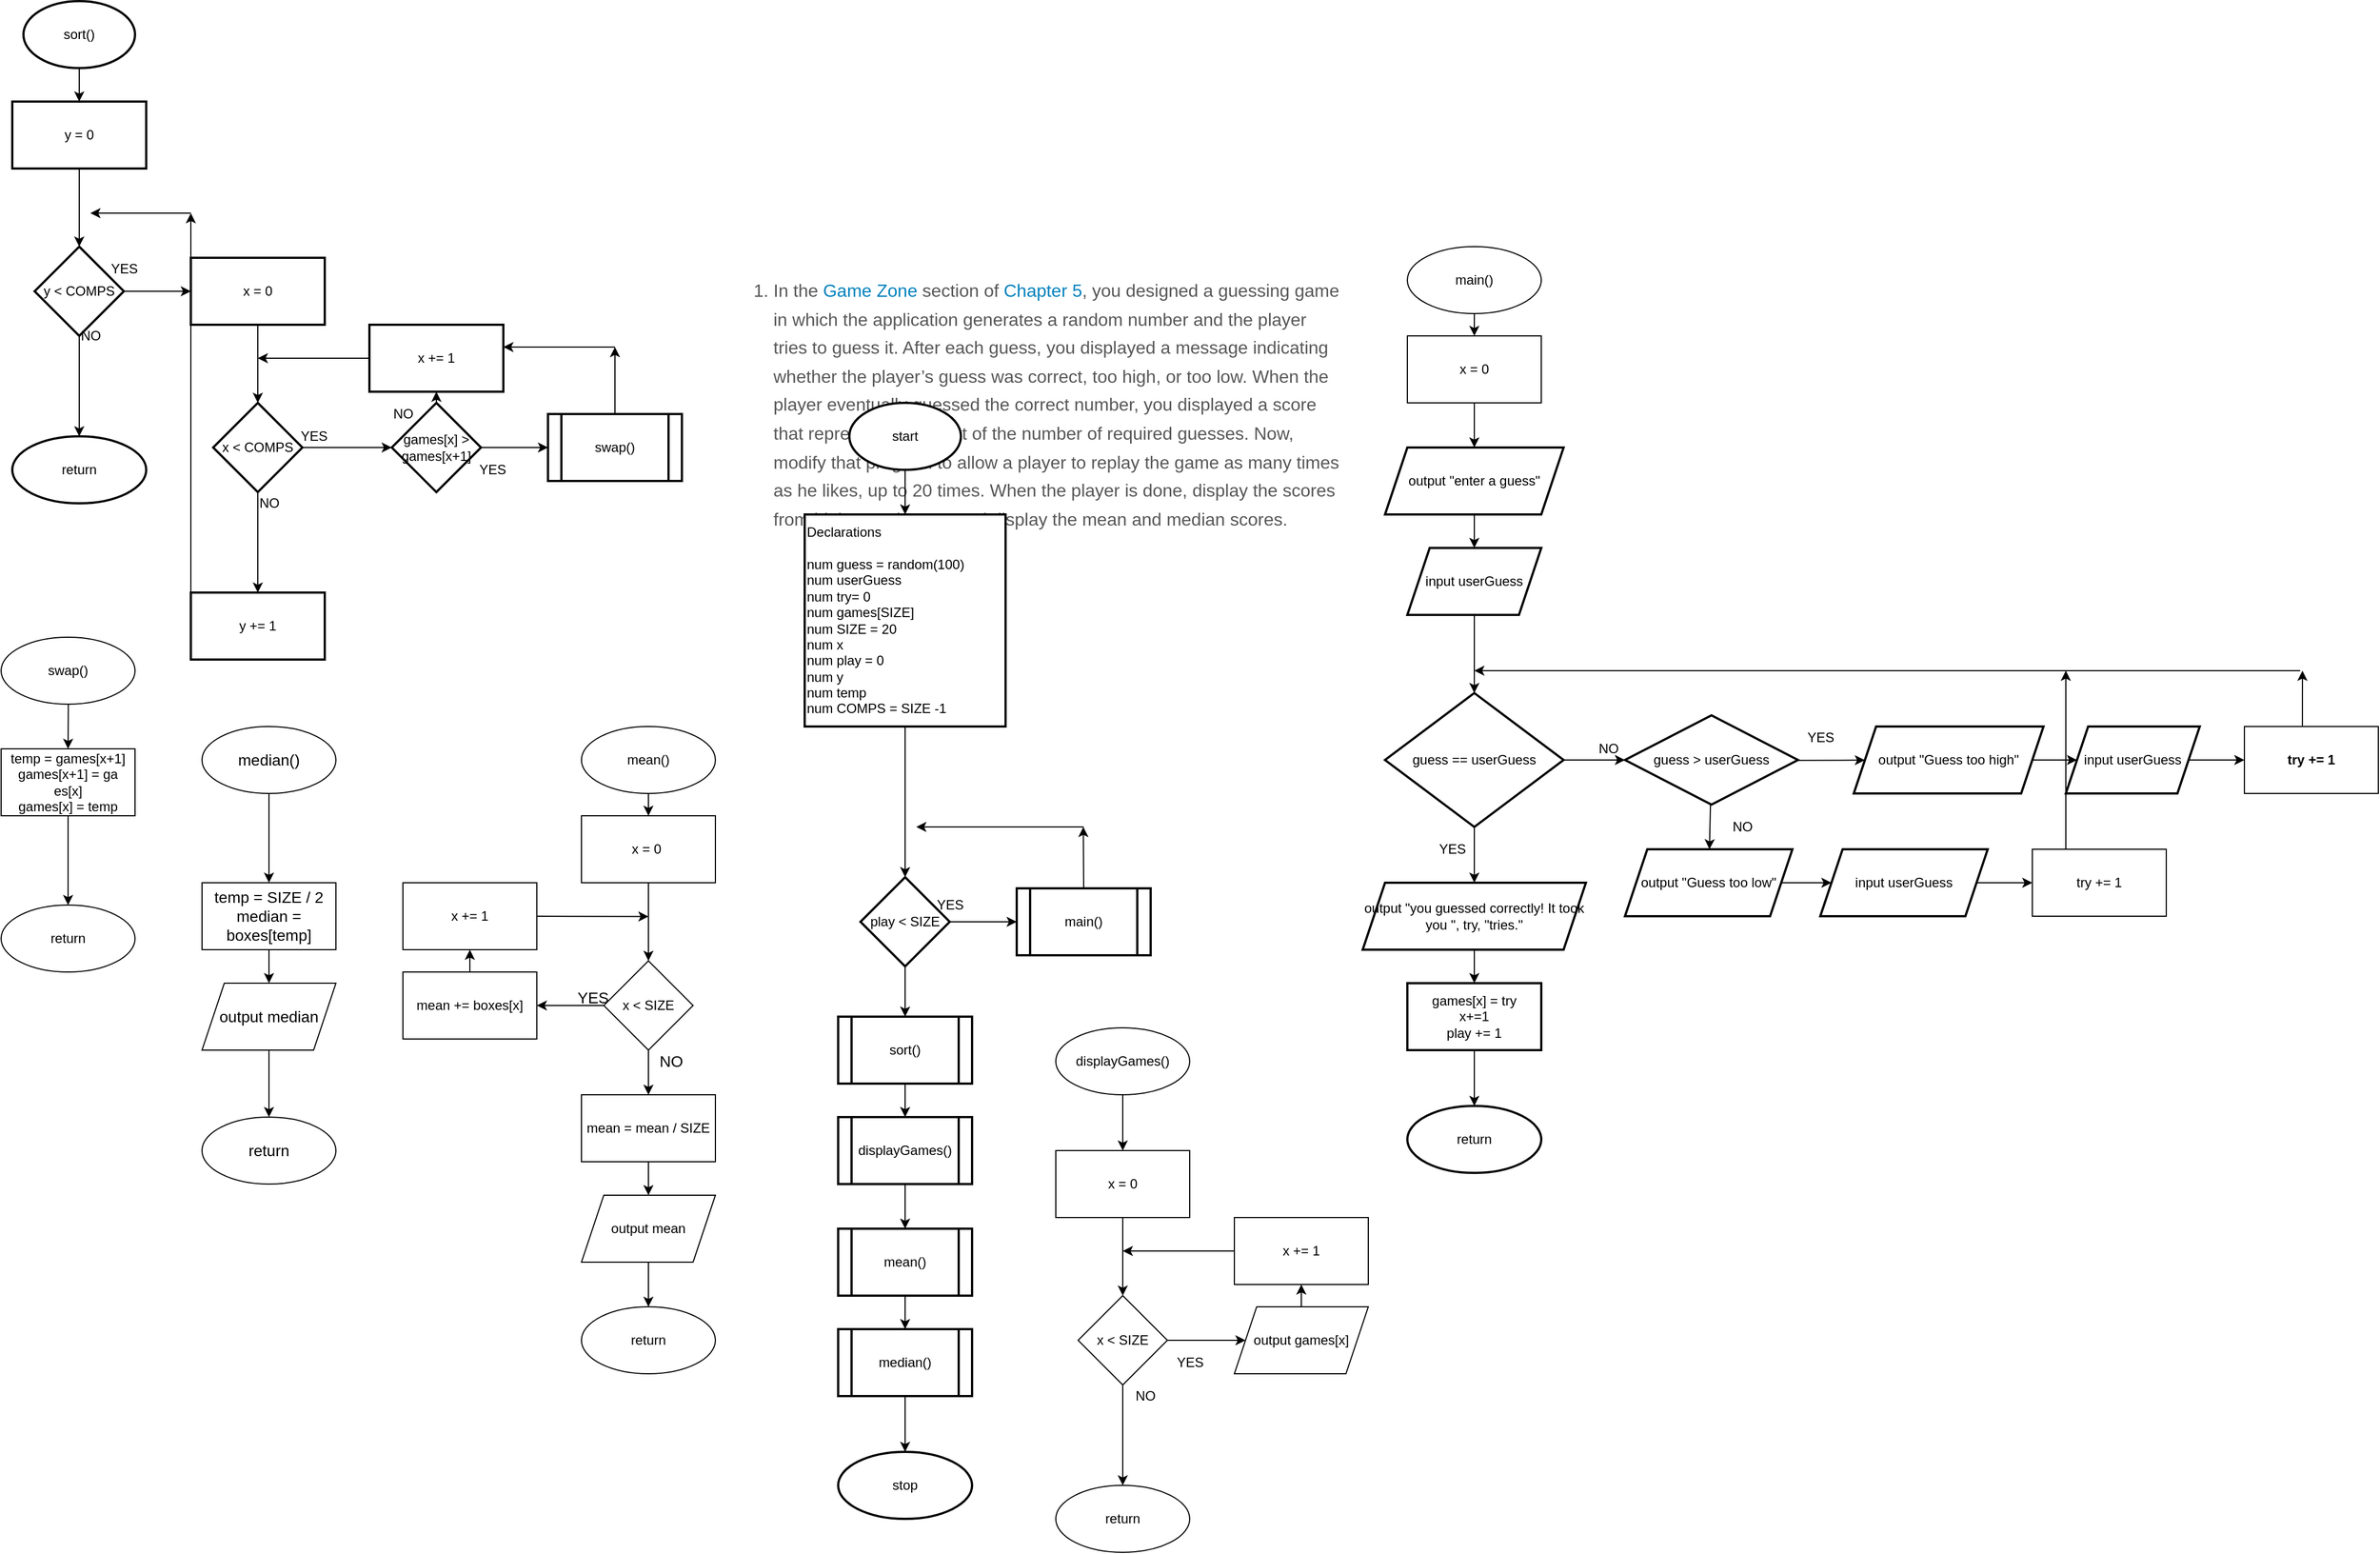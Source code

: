 <mxfile>
    <diagram id="IGMCYt51KbTQ0MinR-OE" name="Page-1">
        <mxGraphModel dx="2221" dy="2040" grid="1" gridSize="10" guides="1" tooltips="1" connect="1" arrows="1" fold="1" page="1" pageScale="1" pageWidth="850" pageHeight="1100" math="0" shadow="0">
            <root>
                <mxCell id="0"/>
                <mxCell id="1" parent="0"/>
                <mxCell id="2" value="&lt;ol id=&quot;EGNSTAZHP5RM1HYBP076&quot; class=&quot;decimal shortanswer&quot; style=&quot;box-sizing: border-box; line-height: 1.8; color: rgb(87, 87, 87); padding: 0px 0px 0px 40px; clear: left; margin: 0px 0px 11px; list-style-type: decimal; font-size: 16px; font-style: normal; font-weight: 400; letter-spacing: normal; text-indent: 0px; text-transform: none; word-spacing: 0px; background-color: rgb(255, 255, 255);&quot;&gt;&lt;li id=&quot;WSEQ6FB5E8C7RXCUT610&quot; style=&quot;box-sizing: border-box ; font-family: , &amp;quot;cambria&amp;quot; , &amp;quot;times new roman&amp;quot; , &amp;quot;times&amp;quot; , serif ; line-height: 1.6 ; color: rgb(87 , 87 , 87) ; margin: 0px 0px 10px ; padding: 0px ; list-style: decimal&quot;&gt;&lt;p id=&quot;ZXXMMELKN6PD6R0HJ295&quot; style=&quot;box-sizing: border-box ; font-family: , &amp;quot;cambria&amp;quot; , &amp;quot;times new roman&amp;quot; , &amp;quot;times&amp;quot; , serif ; line-height: 1.6 ; color: rgb(87 , 87 , 87) ; margin: 0px ; padding: 0px&quot;&gt;In the&lt;span&gt;&amp;nbsp;&lt;/span&gt;&lt;a style=&quot;box-sizing: border-box ; color: rgb(0 , 129 , 188) ; text-decoration: none ; background-color: transparent ; overflow-wrap: break-word&quot;&gt;Game Zone&lt;/a&gt;&lt;span&gt;&amp;nbsp;&lt;/span&gt;section of&lt;span&gt;&amp;nbsp;&lt;/span&gt;&lt;a style=&quot;box-sizing: border-box ; color: rgb(0 , 129 , 188) ; text-decoration: none ; background-color: transparent ; overflow-wrap: break-word&quot;&gt;Chapter 5&lt;/a&gt;, you designed a guessing game in which the application generates a random number and the player tries to guess it. After each guess, you displayed a message indicating whether the player’s guess was correct, too high, or too low. When the player eventually guessed the correct number, you displayed a score that represented a count of the number of required guesses. Now, modify that program to allow a player to replay the game as many times as he likes, up to 20 times. When the player is done, display the scores from highest to lowest, and display the mean and median scores.&lt;/p&gt;&lt;/li&gt;&lt;/ol&gt;" style="text;whiteSpace=wrap;html=1;" vertex="1" parent="1">
                    <mxGeometry x="130" y="80" width="550" height="280" as="geometry"/>
                </mxCell>
                <mxCell id="42" value="" style="edgeStyle=none;html=1;" edge="1" parent="1" source="43" target="45">
                    <mxGeometry relative="1" as="geometry"/>
                </mxCell>
                <mxCell id="43" value="start" style="strokeWidth=2;html=1;shape=mxgraph.flowchart.start_1;whiteSpace=wrap;" vertex="1" parent="1">
                    <mxGeometry x="240" y="200" width="100" height="60" as="geometry"/>
                </mxCell>
                <mxCell id="170" value="" style="edgeStyle=none;html=1;" edge="1" parent="1" source="45" target="169">
                    <mxGeometry relative="1" as="geometry"/>
                </mxCell>
                <mxCell id="45" value="Declarations&lt;br&gt;&lt;br&gt;num guess = random(100)&lt;br&gt;num userGuess&lt;br&gt;num try= 0&lt;br&gt;num games[SIZE]&lt;br&gt;num SIZE = 20&lt;br&gt;num x&amp;nbsp;&lt;br&gt;num play = 0&lt;br&gt;num y&amp;nbsp;&lt;br&gt;num temp&lt;br&gt;num COMPS = SIZE -1" style="whiteSpace=wrap;html=1;strokeWidth=2;align=left;" vertex="1" parent="1">
                    <mxGeometry x="200" y="300" width="180" height="190" as="geometry"/>
                </mxCell>
                <mxCell id="55" value="stop" style="ellipse;whiteSpace=wrap;html=1;strokeWidth=2;" vertex="1" parent="1">
                    <mxGeometry x="230" y="1140" width="120" height="60" as="geometry"/>
                </mxCell>
                <mxCell id="76" value="" style="edgeStyle=none;html=1;fontSize=24;" edge="1" parent="1" source="77" target="79">
                    <mxGeometry relative="1" as="geometry"/>
                </mxCell>
                <mxCell id="77" value="mean()" style="ellipse;whiteSpace=wrap;html=1;" vertex="1" parent="1">
                    <mxGeometry y="490" width="120" height="60" as="geometry"/>
                </mxCell>
                <mxCell id="78" value="" style="edgeStyle=none;html=1;fontSize=24;" edge="1" parent="1" source="79" target="82">
                    <mxGeometry relative="1" as="geometry"/>
                </mxCell>
                <mxCell id="79" value="x = 0&amp;nbsp;" style="whiteSpace=wrap;html=1;" vertex="1" parent="1">
                    <mxGeometry y="570" width="120" height="60" as="geometry"/>
                </mxCell>
                <mxCell id="80" value="" style="edgeStyle=none;html=1;fontSize=24;" edge="1" parent="1" source="82" target="84">
                    <mxGeometry relative="1" as="geometry"/>
                </mxCell>
                <mxCell id="81" value="" style="edgeStyle=none;html=1;fontSize=14;" edge="1" parent="1" source="82" target="89">
                    <mxGeometry relative="1" as="geometry"/>
                </mxCell>
                <mxCell id="82" value="x &amp;lt; SIZE" style="rhombus;whiteSpace=wrap;html=1;" vertex="1" parent="1">
                    <mxGeometry x="20" y="700" width="80" height="80" as="geometry"/>
                </mxCell>
                <mxCell id="83" value="" style="edgeStyle=none;html=1;fontSize=24;" edge="1" parent="1" source="84" target="86">
                    <mxGeometry relative="1" as="geometry"/>
                </mxCell>
                <mxCell id="84" value="mean += boxes[x]" style="whiteSpace=wrap;html=1;" vertex="1" parent="1">
                    <mxGeometry x="-160" y="710" width="120" height="60" as="geometry"/>
                </mxCell>
                <mxCell id="85" style="edgeStyle=none;html=1;exitX=1;exitY=0.5;exitDx=0;exitDy=0;fontSize=24;" edge="1" parent="1" source="86">
                    <mxGeometry relative="1" as="geometry">
                        <mxPoint x="60" y="660.308" as="targetPoint"/>
                    </mxGeometry>
                </mxCell>
                <mxCell id="86" value="x += 1" style="whiteSpace=wrap;html=1;" vertex="1" parent="1">
                    <mxGeometry x="-160" y="630" width="120" height="60" as="geometry"/>
                </mxCell>
                <mxCell id="87" value="&lt;font style=&quot;font-size: 14px&quot;&gt;YES&lt;/font&gt;" style="text;html=1;align=center;verticalAlign=middle;resizable=0;points=[];autosize=1;strokeColor=none;fillColor=none;fontSize=24;" vertex="1" parent="1">
                    <mxGeometry x="-10" y="710" width="40" height="40" as="geometry"/>
                </mxCell>
                <mxCell id="88" value="" style="edgeStyle=none;html=1;fontSize=14;" edge="1" parent="1" source="89" target="100">
                    <mxGeometry relative="1" as="geometry"/>
                </mxCell>
                <mxCell id="89" value="mean = mean / SIZE" style="whiteSpace=wrap;html=1;" vertex="1" parent="1">
                    <mxGeometry y="820" width="120" height="60" as="geometry"/>
                </mxCell>
                <mxCell id="90" value="return" style="ellipse;whiteSpace=wrap;html=1;" vertex="1" parent="1">
                    <mxGeometry y="1010" width="120" height="60" as="geometry"/>
                </mxCell>
                <mxCell id="91" value="NO" style="text;html=1;align=center;verticalAlign=middle;resizable=0;points=[];autosize=1;strokeColor=none;fillColor=none;fontSize=14;" vertex="1" parent="1">
                    <mxGeometry x="60" y="780" width="40" height="20" as="geometry"/>
                </mxCell>
                <mxCell id="92" value="" style="edgeStyle=none;html=1;fontSize=14;" edge="1" parent="1" source="93" target="95">
                    <mxGeometry relative="1" as="geometry"/>
                </mxCell>
                <mxCell id="93" value="median()" style="ellipse;whiteSpace=wrap;html=1;fontSize=14;" vertex="1" parent="1">
                    <mxGeometry x="-340" y="490" width="120" height="60" as="geometry"/>
                </mxCell>
                <mxCell id="94" value="" style="edgeStyle=none;html=1;fontSize=14;" edge="1" parent="1" source="95" target="98">
                    <mxGeometry relative="1" as="geometry"/>
                </mxCell>
                <mxCell id="95" value="temp = SIZE / 2&lt;br&gt;median = boxes[temp]" style="whiteSpace=wrap;html=1;fontSize=14;" vertex="1" parent="1">
                    <mxGeometry x="-340" y="630" width="120" height="60" as="geometry"/>
                </mxCell>
                <mxCell id="96" value="return" style="ellipse;whiteSpace=wrap;html=1;fontSize=14;" vertex="1" parent="1">
                    <mxGeometry x="-340" y="840" width="120" height="60" as="geometry"/>
                </mxCell>
                <mxCell id="97" value="" style="edgeStyle=none;html=1;fontSize=14;" edge="1" parent="1" source="98" target="96">
                    <mxGeometry relative="1" as="geometry"/>
                </mxCell>
                <mxCell id="98" value="output median" style="shape=parallelogram;perimeter=parallelogramPerimeter;whiteSpace=wrap;html=1;fixedSize=1;fontSize=14;" vertex="1" parent="1">
                    <mxGeometry x="-340" y="720" width="120" height="60" as="geometry"/>
                </mxCell>
                <mxCell id="99" value="" style="edgeStyle=none;html=1;fontSize=14;" edge="1" parent="1" source="100" target="90">
                    <mxGeometry relative="1" as="geometry"/>
                </mxCell>
                <mxCell id="100" value="output mean" style="shape=parallelogram;perimeter=parallelogramPerimeter;whiteSpace=wrap;html=1;fixedSize=1;" vertex="1" parent="1">
                    <mxGeometry y="910" width="120" height="60" as="geometry"/>
                </mxCell>
                <mxCell id="129" value="" style="edgeStyle=none;html=1;" edge="1" parent="1" source="130" target="132">
                    <mxGeometry relative="1" as="geometry"/>
                </mxCell>
                <mxCell id="130" value="output &quot;enter a guess&quot;" style="shape=parallelogram;perimeter=parallelogramPerimeter;whiteSpace=wrap;html=1;fixedSize=1;align=center;strokeWidth=2;" vertex="1" parent="1">
                    <mxGeometry x="720" y="240" width="160" height="60" as="geometry"/>
                </mxCell>
                <mxCell id="131" value="" style="edgeStyle=none;html=1;" edge="1" parent="1" source="132" target="135">
                    <mxGeometry relative="1" as="geometry"/>
                </mxCell>
                <mxCell id="132" value="input userGuess" style="shape=parallelogram;perimeter=parallelogramPerimeter;whiteSpace=wrap;html=1;fixedSize=1;strokeWidth=2;" vertex="1" parent="1">
                    <mxGeometry x="740" y="330" width="120" height="60" as="geometry"/>
                </mxCell>
                <mxCell id="133" value="" style="edgeStyle=none;html=1;" edge="1" parent="1" source="135" target="136">
                    <mxGeometry relative="1" as="geometry"/>
                </mxCell>
                <mxCell id="134" value="" style="edgeStyle=none;html=1;" edge="1" parent="1" source="135" target="140">
                    <mxGeometry relative="1" as="geometry"/>
                </mxCell>
                <mxCell id="135" value="guess == userGuess" style="rhombus;whiteSpace=wrap;html=1;strokeWidth=2;" vertex="1" parent="1">
                    <mxGeometry x="720" y="460" width="160" height="120" as="geometry"/>
                </mxCell>
                <mxCell id="167" value="" style="edgeStyle=none;html=1;" edge="1" parent="1" source="136" target="166">
                    <mxGeometry relative="1" as="geometry"/>
                </mxCell>
                <mxCell id="136" value="output &quot;you guessed correctly! It took you &quot;, try, &quot;tries.&quot;" style="shape=parallelogram;perimeter=parallelogramPerimeter;whiteSpace=wrap;html=1;fixedSize=1;strokeWidth=2;" vertex="1" parent="1">
                    <mxGeometry x="700" y="630" width="200" height="60" as="geometry"/>
                </mxCell>
                <mxCell id="137" value="YES" style="text;html=1;align=center;verticalAlign=middle;resizable=0;points=[];autosize=1;strokeColor=none;fillColor=none;" vertex="1" parent="1">
                    <mxGeometry x="760" y="590" width="40" height="20" as="geometry"/>
                </mxCell>
                <mxCell id="138" value="" style="edgeStyle=none;html=1;exitX=0.953;exitY=0.504;exitDx=0;exitDy=0;exitPerimeter=0;" edge="1" parent="1" source="140" target="143">
                    <mxGeometry relative="1" as="geometry">
                        <mxPoint x="1210" y="520" as="sourcePoint"/>
                    </mxGeometry>
                </mxCell>
                <mxCell id="139" value="" style="edgeStyle=none;html=1;" edge="1" parent="1" source="140" target="149">
                    <mxGeometry relative="1" as="geometry"/>
                </mxCell>
                <mxCell id="140" value="guess &amp;gt; userGuess" style="rhombus;whiteSpace=wrap;html=1;strokeWidth=2;" vertex="1" parent="1">
                    <mxGeometry x="935" y="480" width="155" height="80" as="geometry"/>
                </mxCell>
                <mxCell id="141" value="NO" style="text;html=1;align=center;verticalAlign=middle;resizable=0;points=[];autosize=1;strokeColor=none;fillColor=none;" vertex="1" parent="1">
                    <mxGeometry x="905" y="500" width="30" height="20" as="geometry"/>
                </mxCell>
                <mxCell id="142" value="" style="edgeStyle=none;html=1;" edge="1" parent="1" source="143" target="146">
                    <mxGeometry relative="1" as="geometry"/>
                </mxCell>
                <mxCell id="143" value="output &quot;Guess too high&quot;" style="shape=parallelogram;perimeter=parallelogramPerimeter;whiteSpace=wrap;html=1;fixedSize=1;strokeWidth=2;" vertex="1" parent="1">
                    <mxGeometry x="1140" y="490" width="170" height="60" as="geometry"/>
                </mxCell>
                <mxCell id="144" value="YES" style="text;html=1;align=center;verticalAlign=middle;resizable=0;points=[];autosize=1;strokeColor=none;fillColor=none;" vertex="1" parent="1">
                    <mxGeometry x="1090" y="490" width="40" height="20" as="geometry"/>
                </mxCell>
                <mxCell id="145" value="" style="edgeStyle=none;html=1;" edge="1" parent="1" source="146" target="154">
                    <mxGeometry relative="1" as="geometry"/>
                </mxCell>
                <mxCell id="146" value="input userGuess" style="shape=parallelogram;perimeter=parallelogramPerimeter;whiteSpace=wrap;html=1;fixedSize=1;strokeWidth=2;" vertex="1" parent="1">
                    <mxGeometry x="1330" y="490" width="120" height="60" as="geometry"/>
                </mxCell>
                <mxCell id="147" value="" style="endArrow=classic;html=1;" edge="1" parent="1">
                    <mxGeometry width="50" height="50" relative="1" as="geometry">
                        <mxPoint x="1540" y="440" as="sourcePoint"/>
                        <mxPoint x="800" y="440" as="targetPoint"/>
                    </mxGeometry>
                </mxCell>
                <mxCell id="148" value="" style="edgeStyle=none;html=1;" edge="1" parent="1" source="149" target="151">
                    <mxGeometry relative="1" as="geometry"/>
                </mxCell>
                <mxCell id="149" value="output &quot;Guess too low&quot;" style="shape=parallelogram;perimeter=parallelogramPerimeter;whiteSpace=wrap;html=1;fixedSize=1;strokeWidth=2;" vertex="1" parent="1">
                    <mxGeometry x="935" y="600" width="150" height="60" as="geometry"/>
                </mxCell>
                <mxCell id="150" style="edgeStyle=none;html=1;exitX=1;exitY=0.5;exitDx=0;exitDy=0;" edge="1" parent="1" source="151">
                    <mxGeometry relative="1" as="geometry">
                        <mxPoint x="1300" y="630.0" as="targetPoint"/>
                    </mxGeometry>
                </mxCell>
                <mxCell id="151" value="input userGuess" style="shape=parallelogram;perimeter=parallelogramPerimeter;whiteSpace=wrap;html=1;fixedSize=1;strokeWidth=2;" vertex="1" parent="1">
                    <mxGeometry x="1110" y="600" width="150" height="60" as="geometry"/>
                </mxCell>
                <mxCell id="152" value="" style="endArrow=classic;html=1;" edge="1" parent="1">
                    <mxGeometry width="50" height="50" relative="1" as="geometry">
                        <mxPoint x="1330" y="600.0" as="sourcePoint"/>
                        <mxPoint x="1330" y="440" as="targetPoint"/>
                    </mxGeometry>
                </mxCell>
                <mxCell id="153" value="NO" style="text;html=1;align=center;verticalAlign=middle;resizable=0;points=[];autosize=1;strokeColor=none;fillColor=none;" vertex="1" parent="1">
                    <mxGeometry x="1025" y="570" width="30" height="20" as="geometry"/>
                </mxCell>
                <mxCell id="154" value="try += 1" style="whiteSpace=wrap;html=1;fontStyle=1" vertex="1" parent="1">
                    <mxGeometry x="1490" y="490" width="120" height="60" as="geometry"/>
                </mxCell>
                <mxCell id="155" value="try += 1" style="whiteSpace=wrap;html=1;" vertex="1" parent="1">
                    <mxGeometry x="1300" y="600" width="120" height="60" as="geometry"/>
                </mxCell>
                <mxCell id="156" value="" style="endArrow=classic;html=1;exitX=0.433;exitY=0.006;exitDx=0;exitDy=0;exitPerimeter=0;" edge="1" parent="1" source="154">
                    <mxGeometry width="50" height="50" relative="1" as="geometry">
                        <mxPoint x="1080" y="560" as="sourcePoint"/>
                        <mxPoint x="1542" y="440" as="targetPoint"/>
                    </mxGeometry>
                </mxCell>
                <mxCell id="164" value="" style="edgeStyle=none;html=1;" edge="1" parent="1" source="159" target="163">
                    <mxGeometry relative="1" as="geometry"/>
                </mxCell>
                <mxCell id="159" value="main()" style="ellipse;whiteSpace=wrap;html=1;" vertex="1" parent="1">
                    <mxGeometry x="740" y="60" width="120" height="60" as="geometry"/>
                </mxCell>
                <mxCell id="161" value="return" style="ellipse;whiteSpace=wrap;html=1;strokeWidth=2;" vertex="1" parent="1">
                    <mxGeometry x="740" y="830" width="120" height="60" as="geometry"/>
                </mxCell>
                <mxCell id="165" value="" style="edgeStyle=none;html=1;" edge="1" parent="1" source="163" target="130">
                    <mxGeometry relative="1" as="geometry"/>
                </mxCell>
                <mxCell id="163" value="x = 0" style="whiteSpace=wrap;html=1;" vertex="1" parent="1">
                    <mxGeometry x="740" y="140" width="120" height="60" as="geometry"/>
                </mxCell>
                <mxCell id="168" value="" style="edgeStyle=none;html=1;" edge="1" parent="1" source="166" target="161">
                    <mxGeometry relative="1" as="geometry"/>
                </mxCell>
                <mxCell id="166" value="games[x] = try&lt;br&gt;x+=1&lt;br&gt;play += 1" style="whiteSpace=wrap;html=1;strokeWidth=2;" vertex="1" parent="1">
                    <mxGeometry x="740" y="720" width="120" height="60" as="geometry"/>
                </mxCell>
                <mxCell id="172" value="" style="edgeStyle=none;html=1;" edge="1" parent="1" source="169" target="171">
                    <mxGeometry relative="1" as="geometry"/>
                </mxCell>
                <mxCell id="216" value="" style="edgeStyle=none;html=1;" edge="1" parent="1" source="169" target="215">
                    <mxGeometry relative="1" as="geometry"/>
                </mxCell>
                <mxCell id="169" value="play &amp;lt; SIZE" style="rhombus;whiteSpace=wrap;html=1;align=center;strokeWidth=2;" vertex="1" parent="1">
                    <mxGeometry x="250" y="625" width="80" height="80" as="geometry"/>
                </mxCell>
                <mxCell id="173" style="edgeStyle=none;html=1;exitX=0.5;exitY=0;exitDx=0;exitDy=0;" edge="1" parent="1" source="171">
                    <mxGeometry relative="1" as="geometry">
                        <mxPoint x="449.667" y="580" as="targetPoint"/>
                    </mxGeometry>
                </mxCell>
                <mxCell id="171" value="main()" style="shape=process;whiteSpace=wrap;html=1;backgroundOutline=1;strokeWidth=2;" vertex="1" parent="1">
                    <mxGeometry x="390" y="635" width="120" height="60" as="geometry"/>
                </mxCell>
                <mxCell id="174" value="" style="endArrow=classic;html=1;" edge="1" parent="1">
                    <mxGeometry width="50" height="50" relative="1" as="geometry">
                        <mxPoint x="450" y="580" as="sourcePoint"/>
                        <mxPoint x="300" y="580" as="targetPoint"/>
                    </mxGeometry>
                </mxCell>
                <mxCell id="175" value="YES" style="text;html=1;align=center;verticalAlign=middle;resizable=0;points=[];autosize=1;strokeColor=none;fillColor=none;" vertex="1" parent="1">
                    <mxGeometry x="310" y="640" width="40" height="20" as="geometry"/>
                </mxCell>
                <mxCell id="180" value="" style="edgeStyle=none;html=1;" edge="1" parent="1" source="181" target="183">
                    <mxGeometry relative="1" as="geometry"/>
                </mxCell>
                <mxCell id="181" value="sort()" style="strokeWidth=2;html=1;shape=mxgraph.flowchart.start_1;whiteSpace=wrap;" vertex="1" parent="1">
                    <mxGeometry x="-500" y="-160" width="100" height="60" as="geometry"/>
                </mxCell>
                <mxCell id="182" value="" style="edgeStyle=none;html=1;" edge="1" parent="1" source="183" target="186">
                    <mxGeometry relative="1" as="geometry"/>
                </mxCell>
                <mxCell id="183" value="y = 0" style="whiteSpace=wrap;html=1;strokeWidth=2;" vertex="1" parent="1">
                    <mxGeometry x="-510" y="-70" width="120" height="60" as="geometry"/>
                </mxCell>
                <mxCell id="184" value="" style="edgeStyle=none;html=1;" edge="1" parent="1" source="186" target="187">
                    <mxGeometry relative="1" as="geometry"/>
                </mxCell>
                <mxCell id="185" value="" style="edgeStyle=none;html=1;" edge="1" parent="1" source="186" target="190">
                    <mxGeometry relative="1" as="geometry"/>
                </mxCell>
                <mxCell id="186" value="y &amp;lt; COMPS" style="rhombus;whiteSpace=wrap;html=1;strokeWidth=2;" vertex="1" parent="1">
                    <mxGeometry x="-490" y="60" width="80" height="80" as="geometry"/>
                </mxCell>
                <mxCell id="187" value="return" style="ellipse;whiteSpace=wrap;html=1;strokeWidth=2;" vertex="1" parent="1">
                    <mxGeometry x="-510" y="230" width="120" height="60" as="geometry"/>
                </mxCell>
                <mxCell id="188" value="NO" style="text;html=1;align=center;verticalAlign=middle;resizable=0;points=[];autosize=1;strokeColor=none;fillColor=none;" vertex="1" parent="1">
                    <mxGeometry x="-455" y="130" width="30" height="20" as="geometry"/>
                </mxCell>
                <mxCell id="189" value="" style="edgeStyle=none;html=1;" edge="1" parent="1" source="190" target="194">
                    <mxGeometry relative="1" as="geometry"/>
                </mxCell>
                <mxCell id="190" value="x = 0" style="whiteSpace=wrap;html=1;strokeWidth=2;" vertex="1" parent="1">
                    <mxGeometry x="-350" y="70" width="120" height="60" as="geometry"/>
                </mxCell>
                <mxCell id="191" value="YES" style="text;html=1;align=center;verticalAlign=middle;resizable=0;points=[];autosize=1;strokeColor=none;fillColor=none;" vertex="1" parent="1">
                    <mxGeometry x="-430" y="70" width="40" height="20" as="geometry"/>
                </mxCell>
                <mxCell id="192" value="" style="edgeStyle=none;html=1;" edge="1" parent="1" source="194" target="196">
                    <mxGeometry relative="1" as="geometry"/>
                </mxCell>
                <mxCell id="193" value="" style="edgeStyle=none;html=1;" edge="1" parent="1" source="194" target="201">
                    <mxGeometry relative="1" as="geometry"/>
                </mxCell>
                <mxCell id="194" value="x &amp;lt; COMPS" style="rhombus;whiteSpace=wrap;html=1;strokeWidth=2;" vertex="1" parent="1">
                    <mxGeometry x="-330" y="200" width="80" height="80" as="geometry"/>
                </mxCell>
                <mxCell id="195" style="edgeStyle=none;html=1;exitX=0;exitY=0;exitDx=0;exitDy=0;" edge="1" parent="1" source="196">
                    <mxGeometry relative="1" as="geometry">
                        <mxPoint x="-350" y="30" as="targetPoint"/>
                    </mxGeometry>
                </mxCell>
                <mxCell id="196" value="y += 1" style="whiteSpace=wrap;html=1;strokeWidth=2;" vertex="1" parent="1">
                    <mxGeometry x="-350" y="370" width="120" height="60" as="geometry"/>
                </mxCell>
                <mxCell id="197" value="" style="endArrow=classic;html=1;" edge="1" parent="1">
                    <mxGeometry width="50" height="50" relative="1" as="geometry">
                        <mxPoint x="-350" y="30" as="sourcePoint"/>
                        <mxPoint x="-440" y="30" as="targetPoint"/>
                    </mxGeometry>
                </mxCell>
                <mxCell id="198" value="NO" style="text;html=1;align=center;verticalAlign=middle;resizable=0;points=[];autosize=1;strokeColor=none;fillColor=none;" vertex="1" parent="1">
                    <mxGeometry x="-295" y="280" width="30" height="20" as="geometry"/>
                </mxCell>
                <mxCell id="199" value="" style="edgeStyle=none;html=1;" edge="1" parent="1" source="201" target="204">
                    <mxGeometry relative="1" as="geometry"/>
                </mxCell>
                <mxCell id="200" value="" style="edgeStyle=none;html=1;" edge="1" parent="1" source="201" target="206">
                    <mxGeometry relative="1" as="geometry"/>
                </mxCell>
                <mxCell id="201" value="games[x] &amp;gt; games[x+1]" style="rhombus;whiteSpace=wrap;html=1;strokeWidth=2;" vertex="1" parent="1">
                    <mxGeometry x="-170" y="200" width="80" height="80" as="geometry"/>
                </mxCell>
                <mxCell id="202" value="YES" style="text;html=1;align=center;verticalAlign=middle;resizable=0;points=[];autosize=1;strokeColor=none;fillColor=none;" vertex="1" parent="1">
                    <mxGeometry x="-260" y="220" width="40" height="20" as="geometry"/>
                </mxCell>
                <mxCell id="203" style="edgeStyle=none;html=1;exitX=0.5;exitY=0;exitDx=0;exitDy=0;" edge="1" parent="1" source="204">
                    <mxGeometry relative="1" as="geometry">
                        <mxPoint x="30" y="150" as="targetPoint"/>
                    </mxGeometry>
                </mxCell>
                <mxCell id="204" value="swap()" style="shape=process;whiteSpace=wrap;html=1;backgroundOutline=1;strokeWidth=2;" vertex="1" parent="1">
                    <mxGeometry x="-30" y="210" width="120" height="60" as="geometry"/>
                </mxCell>
                <mxCell id="205" style="edgeStyle=none;html=1;exitX=0;exitY=0.5;exitDx=0;exitDy=0;" edge="1" parent="1" source="206">
                    <mxGeometry relative="1" as="geometry">
                        <mxPoint x="-290" y="160" as="targetPoint"/>
                    </mxGeometry>
                </mxCell>
                <mxCell id="206" value="x += 1" style="whiteSpace=wrap;html=1;strokeWidth=2;" vertex="1" parent="1">
                    <mxGeometry x="-190" y="130" width="120" height="60" as="geometry"/>
                </mxCell>
                <mxCell id="207" value="NO" style="text;html=1;align=center;verticalAlign=middle;resizable=0;points=[];autosize=1;strokeColor=none;fillColor=none;" vertex="1" parent="1">
                    <mxGeometry x="-175" y="200" width="30" height="20" as="geometry"/>
                </mxCell>
                <mxCell id="208" value="YES" style="text;html=1;align=center;verticalAlign=middle;resizable=0;points=[];autosize=1;strokeColor=none;fillColor=none;" vertex="1" parent="1">
                    <mxGeometry x="-100" y="250" width="40" height="20" as="geometry"/>
                </mxCell>
                <mxCell id="209" value="" style="endArrow=classic;html=1;" edge="1" parent="1">
                    <mxGeometry width="50" height="50" relative="1" as="geometry">
                        <mxPoint x="30" y="150" as="sourcePoint"/>
                        <mxPoint x="-70" y="150" as="targetPoint"/>
                    </mxGeometry>
                </mxCell>
                <mxCell id="210" value="" style="edgeStyle=none;html=1;" edge="1" parent="1" source="211" target="213">
                    <mxGeometry relative="1" as="geometry"/>
                </mxCell>
                <mxCell id="211" value="swap()" style="ellipse;whiteSpace=wrap;html=1;" vertex="1" parent="1">
                    <mxGeometry x="-520" y="410" width="120" height="60" as="geometry"/>
                </mxCell>
                <mxCell id="212" value="" style="edgeStyle=none;html=1;" edge="1" parent="1" source="213" target="214">
                    <mxGeometry relative="1" as="geometry"/>
                </mxCell>
                <mxCell id="213" value="temp = games[x+1]&lt;br&gt;games[x+1] = ga es[x]&lt;br&gt;games[x] = temp" style="whiteSpace=wrap;html=1;" vertex="1" parent="1">
                    <mxGeometry x="-520" y="510" width="120" height="60" as="geometry"/>
                </mxCell>
                <mxCell id="214" value="return" style="ellipse;whiteSpace=wrap;html=1;" vertex="1" parent="1">
                    <mxGeometry x="-520" y="650" width="120" height="60" as="geometry"/>
                </mxCell>
                <mxCell id="218" value="" style="edgeStyle=none;html=1;" edge="1" parent="1" source="215" target="217">
                    <mxGeometry relative="1" as="geometry"/>
                </mxCell>
                <mxCell id="215" value="sort()" style="shape=process;whiteSpace=wrap;html=1;backgroundOutline=1;strokeWidth=2;" vertex="1" parent="1">
                    <mxGeometry x="230" y="750" width="120" height="60" as="geometry"/>
                </mxCell>
                <mxCell id="234" value="" style="edgeStyle=none;html=1;" edge="1" parent="1" source="217" target="233">
                    <mxGeometry relative="1" as="geometry"/>
                </mxCell>
                <mxCell id="217" value="displayGames()" style="shape=process;whiteSpace=wrap;html=1;backgroundOutline=1;strokeWidth=2;" vertex="1" parent="1">
                    <mxGeometry x="230" y="840" width="120" height="60" as="geometry"/>
                </mxCell>
                <mxCell id="219" value="" style="edgeStyle=none;html=1;" edge="1" parent="1" source="220" target="222">
                    <mxGeometry relative="1" as="geometry"/>
                </mxCell>
                <mxCell id="220" value="displayGames()" style="ellipse;whiteSpace=wrap;html=1;" vertex="1" parent="1">
                    <mxGeometry x="425" y="760" width="120" height="60" as="geometry"/>
                </mxCell>
                <mxCell id="221" value="" style="edgeStyle=none;html=1;" edge="1" parent="1" source="222" target="225">
                    <mxGeometry relative="1" as="geometry"/>
                </mxCell>
                <mxCell id="222" value="x = 0" style="whiteSpace=wrap;html=1;" vertex="1" parent="1">
                    <mxGeometry x="425" y="870" width="120" height="60" as="geometry"/>
                </mxCell>
                <mxCell id="223" value="" style="edgeStyle=none;html=1;" edge="1" parent="1" source="225" target="226">
                    <mxGeometry relative="1" as="geometry"/>
                </mxCell>
                <mxCell id="224" value="" style="edgeStyle=none;html=1;" edge="1" parent="1" source="225" target="229">
                    <mxGeometry relative="1" as="geometry"/>
                </mxCell>
                <mxCell id="225" value="x &amp;lt; SIZE" style="rhombus;whiteSpace=wrap;html=1;" vertex="1" parent="1">
                    <mxGeometry x="445" y="1000" width="80" height="80" as="geometry"/>
                </mxCell>
                <mxCell id="226" value="return" style="ellipse;whiteSpace=wrap;html=1;" vertex="1" parent="1">
                    <mxGeometry x="425" y="1170" width="120" height="60" as="geometry"/>
                </mxCell>
                <mxCell id="227" value="NO" style="text;html=1;align=center;verticalAlign=middle;resizable=0;points=[];autosize=1;strokeColor=none;fillColor=none;" vertex="1" parent="1">
                    <mxGeometry x="490" y="1080" width="30" height="20" as="geometry"/>
                </mxCell>
                <mxCell id="228" value="" style="edgeStyle=none;html=1;" edge="1" parent="1" source="229" target="231">
                    <mxGeometry relative="1" as="geometry"/>
                </mxCell>
                <mxCell id="229" value="output games[x]" style="shape=parallelogram;perimeter=parallelogramPerimeter;whiteSpace=wrap;html=1;fixedSize=1;" vertex="1" parent="1">
                    <mxGeometry x="585" y="1010" width="120" height="60" as="geometry"/>
                </mxCell>
                <mxCell id="230" style="edgeStyle=none;html=1;exitX=0;exitY=0.5;exitDx=0;exitDy=0;" edge="1" parent="1" source="231">
                    <mxGeometry relative="1" as="geometry">
                        <mxPoint x="485" y="960" as="targetPoint"/>
                    </mxGeometry>
                </mxCell>
                <mxCell id="231" value="x += 1" style="whiteSpace=wrap;html=1;" vertex="1" parent="1">
                    <mxGeometry x="585" y="930" width="120" height="60" as="geometry"/>
                </mxCell>
                <mxCell id="232" value="YES" style="text;html=1;align=center;verticalAlign=middle;resizable=0;points=[];autosize=1;strokeColor=none;fillColor=none;" vertex="1" parent="1">
                    <mxGeometry x="525" y="1050" width="40" height="20" as="geometry"/>
                </mxCell>
                <mxCell id="236" value="" style="edgeStyle=none;html=1;" edge="1" parent="1" source="233" target="235">
                    <mxGeometry relative="1" as="geometry"/>
                </mxCell>
                <mxCell id="233" value="mean()" style="shape=process;whiteSpace=wrap;html=1;backgroundOutline=1;strokeWidth=2;" vertex="1" parent="1">
                    <mxGeometry x="230" y="940" width="120" height="60" as="geometry"/>
                </mxCell>
                <mxCell id="237" value="" style="edgeStyle=none;html=1;" edge="1" parent="1" source="235" target="55">
                    <mxGeometry relative="1" as="geometry"/>
                </mxCell>
                <mxCell id="235" value="median()" style="shape=process;whiteSpace=wrap;html=1;backgroundOutline=1;strokeWidth=2;" vertex="1" parent="1">
                    <mxGeometry x="230" y="1030" width="120" height="60" as="geometry"/>
                </mxCell>
            </root>
        </mxGraphModel>
    </diagram>
</mxfile>